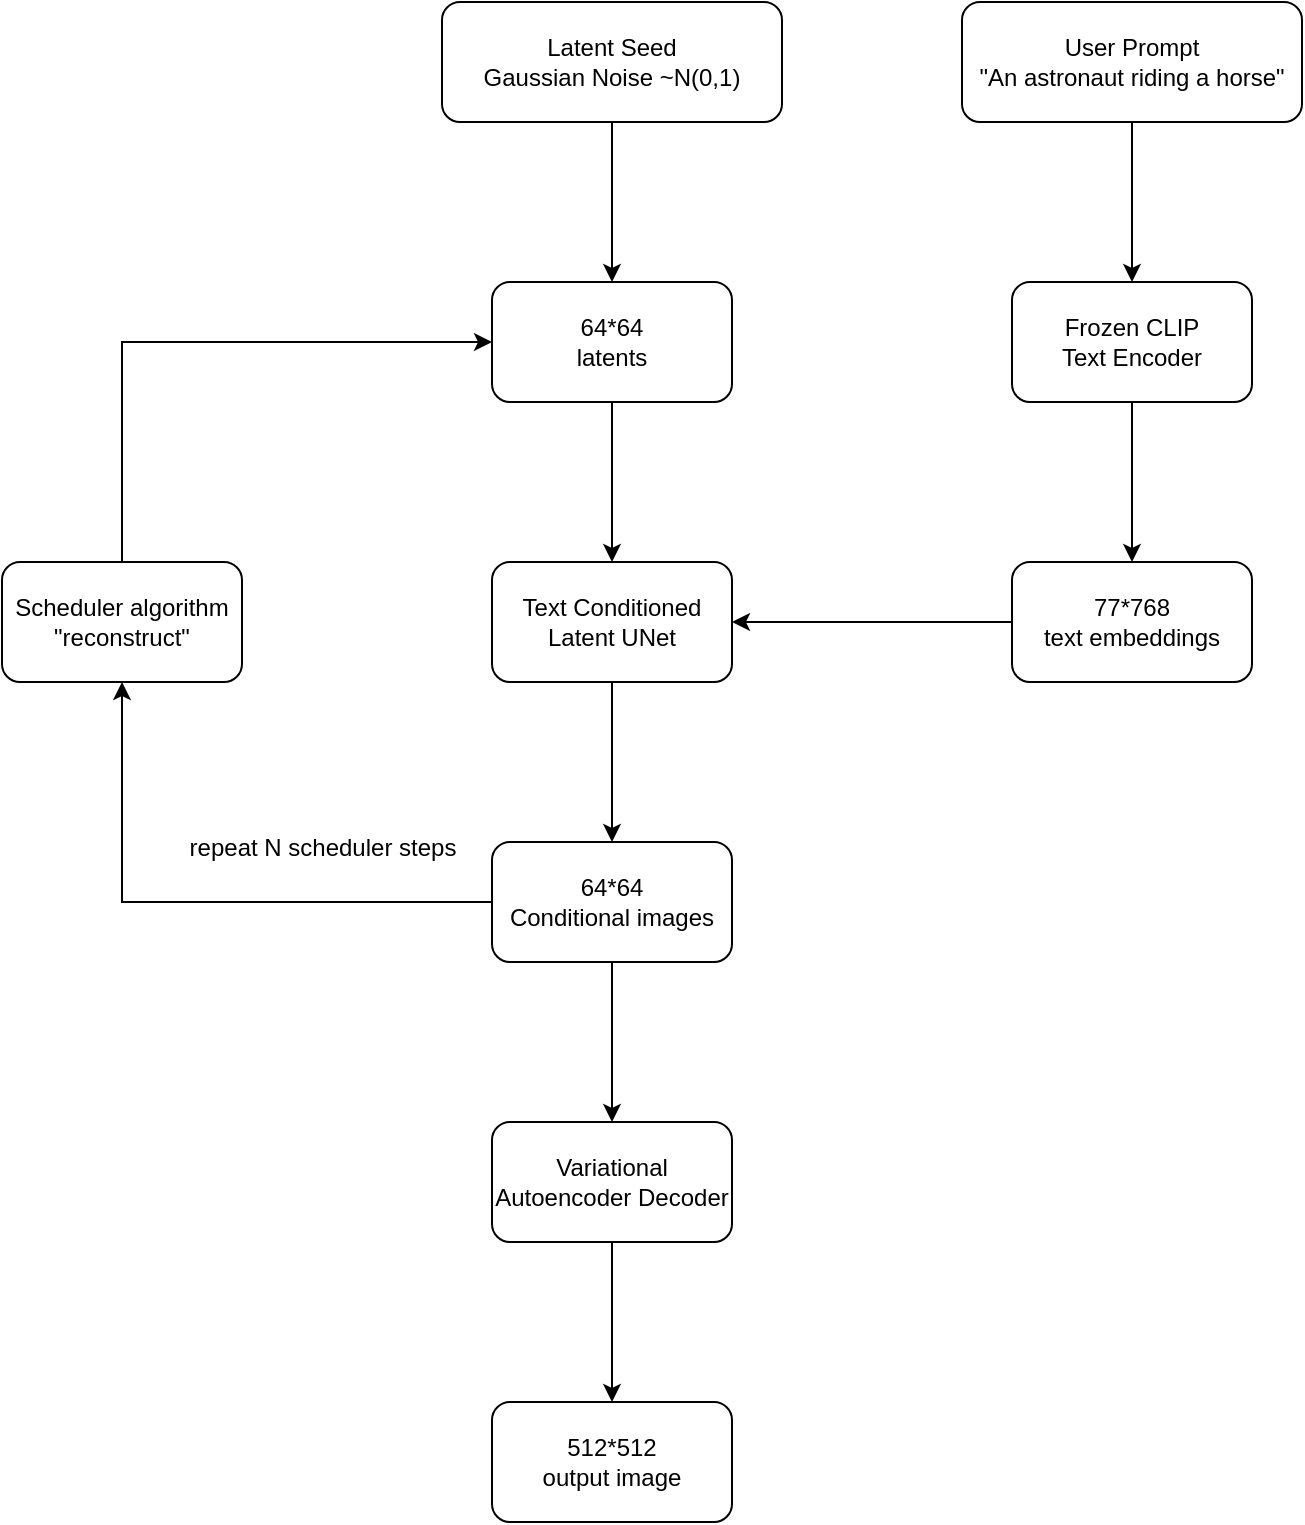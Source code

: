 <mxfile version="24.7.8">
  <diagram id="C5RBs43oDa-KdzZeNtuy" name="Page-1">
    <mxGraphModel dx="1168" dy="564" grid="1" gridSize="10" guides="1" tooltips="1" connect="1" arrows="1" fold="1" page="1" pageScale="1" pageWidth="827" pageHeight="1169" math="0" shadow="0">
      <root>
        <mxCell id="WIyWlLk6GJQsqaUBKTNV-0" />
        <mxCell id="WIyWlLk6GJQsqaUBKTNV-1" parent="WIyWlLk6GJQsqaUBKTNV-0" />
        <mxCell id="HWLjWVURp9DXGMOMJgNO-3" value="" style="edgeStyle=orthogonalEdgeStyle;rounded=0;orthogonalLoop=1;jettySize=auto;html=1;" edge="1" parent="WIyWlLk6GJQsqaUBKTNV-1" source="HWLjWVURp9DXGMOMJgNO-0" target="HWLjWVURp9DXGMOMJgNO-2">
          <mxGeometry relative="1" as="geometry" />
        </mxCell>
        <mxCell id="HWLjWVURp9DXGMOMJgNO-0" value="Latent Seed&lt;div&gt;Gaussian Noise ~N(0,1)&lt;/div&gt;" style="rounded=1;whiteSpace=wrap;html=1;" vertex="1" parent="WIyWlLk6GJQsqaUBKTNV-1">
          <mxGeometry x="260" y="60" width="170" height="60" as="geometry" />
        </mxCell>
        <mxCell id="HWLjWVURp9DXGMOMJgNO-5" value="" style="edgeStyle=orthogonalEdgeStyle;rounded=0;orthogonalLoop=1;jettySize=auto;html=1;" edge="1" parent="WIyWlLk6GJQsqaUBKTNV-1" source="HWLjWVURp9DXGMOMJgNO-1" target="HWLjWVURp9DXGMOMJgNO-4">
          <mxGeometry relative="1" as="geometry" />
        </mxCell>
        <mxCell id="HWLjWVURp9DXGMOMJgNO-1" value="User Prompt&lt;div&gt;&quot;An astronaut riding a horse&quot;&lt;/div&gt;" style="rounded=1;whiteSpace=wrap;html=1;" vertex="1" parent="WIyWlLk6GJQsqaUBKTNV-1">
          <mxGeometry x="520" y="60" width="170" height="60" as="geometry" />
        </mxCell>
        <mxCell id="HWLjWVURp9DXGMOMJgNO-9" value="" style="edgeStyle=orthogonalEdgeStyle;rounded=0;orthogonalLoop=1;jettySize=auto;html=1;" edge="1" parent="WIyWlLk6GJQsqaUBKTNV-1" source="HWLjWVURp9DXGMOMJgNO-2" target="HWLjWVURp9DXGMOMJgNO-8">
          <mxGeometry relative="1" as="geometry" />
        </mxCell>
        <mxCell id="HWLjWVURp9DXGMOMJgNO-2" value="64*64&lt;div&gt;latents&lt;/div&gt;" style="whiteSpace=wrap;html=1;rounded=1;" vertex="1" parent="WIyWlLk6GJQsqaUBKTNV-1">
          <mxGeometry x="285" y="200" width="120" height="60" as="geometry" />
        </mxCell>
        <mxCell id="HWLjWVURp9DXGMOMJgNO-7" value="" style="edgeStyle=orthogonalEdgeStyle;rounded=0;orthogonalLoop=1;jettySize=auto;html=1;" edge="1" parent="WIyWlLk6GJQsqaUBKTNV-1" source="HWLjWVURp9DXGMOMJgNO-4" target="HWLjWVURp9DXGMOMJgNO-6">
          <mxGeometry relative="1" as="geometry" />
        </mxCell>
        <mxCell id="HWLjWVURp9DXGMOMJgNO-4" value="Frozen CLIP&lt;div&gt;Text Encoder&lt;/div&gt;" style="whiteSpace=wrap;html=1;rounded=1;" vertex="1" parent="WIyWlLk6GJQsqaUBKTNV-1">
          <mxGeometry x="545" y="200" width="120" height="60" as="geometry" />
        </mxCell>
        <mxCell id="HWLjWVURp9DXGMOMJgNO-10" style="edgeStyle=orthogonalEdgeStyle;rounded=0;orthogonalLoop=1;jettySize=auto;html=1;entryX=1;entryY=0.5;entryDx=0;entryDy=0;" edge="1" parent="WIyWlLk6GJQsqaUBKTNV-1" source="HWLjWVURp9DXGMOMJgNO-6" target="HWLjWVURp9DXGMOMJgNO-8">
          <mxGeometry relative="1" as="geometry" />
        </mxCell>
        <mxCell id="HWLjWVURp9DXGMOMJgNO-6" value="77*768&lt;div&gt;text embeddings&lt;/div&gt;" style="whiteSpace=wrap;html=1;rounded=1;" vertex="1" parent="WIyWlLk6GJQsqaUBKTNV-1">
          <mxGeometry x="545" y="340" width="120" height="60" as="geometry" />
        </mxCell>
        <mxCell id="HWLjWVURp9DXGMOMJgNO-12" value="" style="edgeStyle=orthogonalEdgeStyle;rounded=0;orthogonalLoop=1;jettySize=auto;html=1;" edge="1" parent="WIyWlLk6GJQsqaUBKTNV-1" source="HWLjWVURp9DXGMOMJgNO-8" target="HWLjWVURp9DXGMOMJgNO-11">
          <mxGeometry relative="1" as="geometry" />
        </mxCell>
        <mxCell id="HWLjWVURp9DXGMOMJgNO-8" value="Text Conditioned Latent UNet" style="whiteSpace=wrap;html=1;rounded=1;" vertex="1" parent="WIyWlLk6GJQsqaUBKTNV-1">
          <mxGeometry x="285" y="340" width="120" height="60" as="geometry" />
        </mxCell>
        <mxCell id="HWLjWVURp9DXGMOMJgNO-14" value="" style="edgeStyle=orthogonalEdgeStyle;rounded=0;orthogonalLoop=1;jettySize=auto;html=1;" edge="1" parent="WIyWlLk6GJQsqaUBKTNV-1" source="HWLjWVURp9DXGMOMJgNO-11" target="HWLjWVURp9DXGMOMJgNO-13">
          <mxGeometry relative="1" as="geometry" />
        </mxCell>
        <mxCell id="HWLjWVURp9DXGMOMJgNO-18" value="" style="edgeStyle=orthogonalEdgeStyle;rounded=0;orthogonalLoop=1;jettySize=auto;html=1;" edge="1" parent="WIyWlLk6GJQsqaUBKTNV-1" source="HWLjWVURp9DXGMOMJgNO-11" target="HWLjWVURp9DXGMOMJgNO-17">
          <mxGeometry relative="1" as="geometry" />
        </mxCell>
        <mxCell id="HWLjWVURp9DXGMOMJgNO-11" value="64*64&lt;div&gt;Conditional images&lt;/div&gt;" style="whiteSpace=wrap;html=1;rounded=1;" vertex="1" parent="WIyWlLk6GJQsqaUBKTNV-1">
          <mxGeometry x="285" y="480" width="120" height="60" as="geometry" />
        </mxCell>
        <mxCell id="HWLjWVURp9DXGMOMJgNO-15" style="edgeStyle=orthogonalEdgeStyle;rounded=0;orthogonalLoop=1;jettySize=auto;html=1;entryX=0;entryY=0.5;entryDx=0;entryDy=0;exitX=0.5;exitY=0;exitDx=0;exitDy=0;" edge="1" parent="WIyWlLk6GJQsqaUBKTNV-1" source="HWLjWVURp9DXGMOMJgNO-13" target="HWLjWVURp9DXGMOMJgNO-2">
          <mxGeometry relative="1" as="geometry" />
        </mxCell>
        <mxCell id="HWLjWVURp9DXGMOMJgNO-13" value="Scheduler algorithm&lt;div&gt;&quot;reconstruct&quot;&lt;/div&gt;" style="whiteSpace=wrap;html=1;rounded=1;" vertex="1" parent="WIyWlLk6GJQsqaUBKTNV-1">
          <mxGeometry x="40" y="340" width="120" height="60" as="geometry" />
        </mxCell>
        <mxCell id="HWLjWVURp9DXGMOMJgNO-16" value="repeat N scheduler steps" style="text;html=1;align=center;verticalAlign=middle;resizable=0;points=[];autosize=1;strokeColor=none;fillColor=none;" vertex="1" parent="WIyWlLk6GJQsqaUBKTNV-1">
          <mxGeometry x="120" y="468" width="160" height="30" as="geometry" />
        </mxCell>
        <mxCell id="HWLjWVURp9DXGMOMJgNO-20" value="" style="edgeStyle=orthogonalEdgeStyle;rounded=0;orthogonalLoop=1;jettySize=auto;html=1;" edge="1" parent="WIyWlLk6GJQsqaUBKTNV-1" source="HWLjWVURp9DXGMOMJgNO-17" target="HWLjWVURp9DXGMOMJgNO-19">
          <mxGeometry relative="1" as="geometry" />
        </mxCell>
        <mxCell id="HWLjWVURp9DXGMOMJgNO-17" value="Variational Autoencoder Decoder" style="whiteSpace=wrap;html=1;rounded=1;" vertex="1" parent="WIyWlLk6GJQsqaUBKTNV-1">
          <mxGeometry x="285" y="620" width="120" height="60" as="geometry" />
        </mxCell>
        <mxCell id="HWLjWVURp9DXGMOMJgNO-19" value="512*512&lt;div&gt;output image&lt;/div&gt;" style="whiteSpace=wrap;html=1;rounded=1;" vertex="1" parent="WIyWlLk6GJQsqaUBKTNV-1">
          <mxGeometry x="285" y="760" width="120" height="60" as="geometry" />
        </mxCell>
      </root>
    </mxGraphModel>
  </diagram>
</mxfile>
